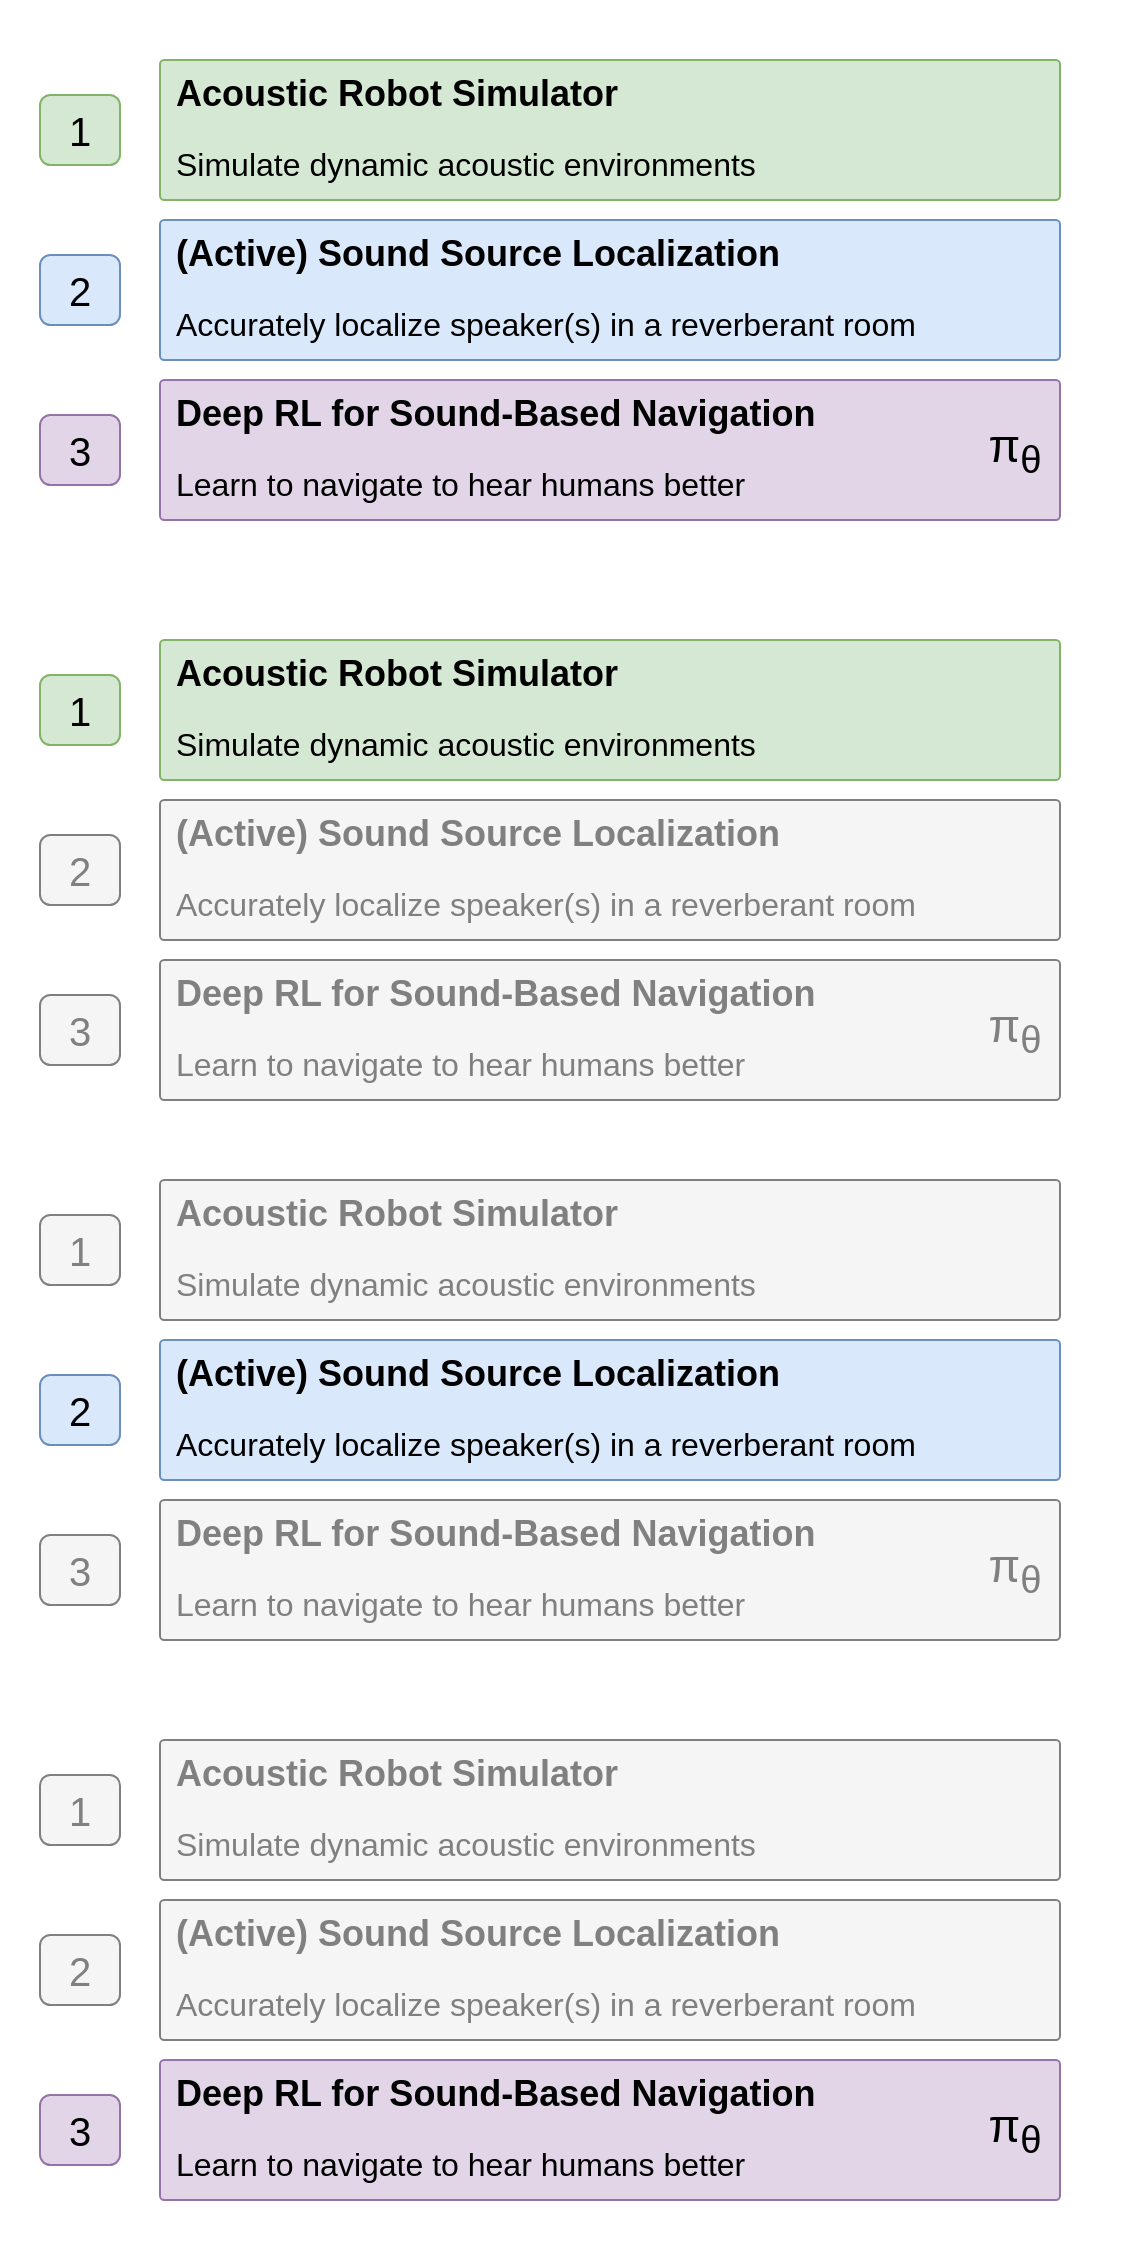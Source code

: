 <mxfile version="26.1.1">
  <diagram name="Page-1" id="_b6Gymd6a5DSMLMJoFUy">
    <mxGraphModel dx="1434" dy="968" grid="1" gridSize="10" guides="1" tooltips="1" connect="1" arrows="1" fold="1" page="1" pageScale="1" pageWidth="850" pageHeight="1100" math="0" shadow="0">
      <root>
        <mxCell id="0" />
        <mxCell id="1" parent="0" />
        <mxCell id="ln3X15agSTF2--OKg3Kk-9" value="" style="rounded=0;whiteSpace=wrap;html=1;fontColor=default;fillColor=none;strokeColor=none;" parent="1" vertex="1">
          <mxGeometry x="120" y="280" width="560" height="280" as="geometry" />
        </mxCell>
        <mxCell id="ln3X15agSTF2--OKg3Kk-1" value="&lt;b&gt;&lt;font style=&quot;font-size: 18px;&quot;&gt;Acoustic Robot Simulator&lt;br&gt;&lt;/font&gt;&lt;/b&gt;&lt;br&gt;&lt;font style=&quot;font-size: 16px;&quot;&gt;Simulate dynamic acoustic environments&lt;/font&gt;" style="rounded=1;whiteSpace=wrap;html=1;arcSize=3;align=left;verticalAlign=top;spacingTop=0;spacingLeft=6;fillColor=#d5e8d4;strokeColor=#82b366;" parent="1" vertex="1">
          <mxGeometry x="200" y="310" width="450" height="70" as="geometry" />
        </mxCell>
        <mxCell id="ln3X15agSTF2--OKg3Kk-2" value="&lt;span style=&quot;font-size: 18px;&quot;&gt;&lt;b&gt;(Active) Sound Source Localization&lt;/b&gt;&lt;/span&gt;&lt;br&gt;&lt;font style=&quot;&quot;&gt;&lt;br&gt;&lt;font style=&quot;font-size: 16px;&quot;&gt;Accurately localize speaker(s) in a reverberant room&lt;/font&gt;&lt;/font&gt;" style="rounded=1;whiteSpace=wrap;html=1;arcSize=3;align=left;verticalAlign=top;spacingTop=0;spacingLeft=6;fillColor=#dae8fc;strokeColor=#6c8ebf;" parent="1" vertex="1">
          <mxGeometry x="200" y="390" width="450" height="70" as="geometry" />
        </mxCell>
        <mxCell id="ln3X15agSTF2--OKg3Kk-3" value="&lt;span style=&quot;font-size: 18px;&quot;&gt;&lt;b&gt;Deep RL for Sound-Based Navigation&lt;/b&gt;&lt;/span&gt;&lt;br&gt;&lt;font style=&quot;&quot;&gt;&lt;br&gt;&lt;font style=&quot;font-size: 16px;&quot;&gt;Learn to navigate to hear humans better&lt;/font&gt;&lt;/font&gt;" style="rounded=1;whiteSpace=wrap;html=1;arcSize=3;align=left;verticalAlign=top;spacingTop=0;spacingLeft=6;fillColor=#e1d5e7;strokeColor=#9673a6;" parent="1" vertex="1">
          <mxGeometry x="200" y="470" width="450" height="70" as="geometry" />
        </mxCell>
        <mxCell id="ln3X15agSTF2--OKg3Kk-4" value="1" style="rounded=1;whiteSpace=wrap;html=1;fontSize=20;fillColor=#d5e8d4;strokeColor=#82b366;" parent="1" vertex="1">
          <mxGeometry x="140" y="327.5" width="40" height="35" as="geometry" />
        </mxCell>
        <mxCell id="ln3X15agSTF2--OKg3Kk-6" value="2" style="rounded=1;whiteSpace=wrap;html=1;fontSize=20;fillColor=#dae8fc;strokeColor=#6c8ebf;" parent="1" vertex="1">
          <mxGeometry x="140" y="407.5" width="40" height="35" as="geometry" />
        </mxCell>
        <mxCell id="ln3X15agSTF2--OKg3Kk-7" value="3" style="rounded=1;whiteSpace=wrap;html=1;fontSize=20;fillColor=#e1d5e7;strokeColor=#9673a6;" parent="1" vertex="1">
          <mxGeometry x="140" y="487.5" width="40" height="35" as="geometry" />
        </mxCell>
        <mxCell id="ln3X15agSTF2--OKg3Kk-8" value="&lt;span&gt;π&lt;/span&gt;&lt;sub&gt;θ&lt;/sub&gt;" style="text;html=1;align=center;verticalAlign=middle;whiteSpace=wrap;rounded=0;fontSize=23;" parent="1" vertex="1">
          <mxGeometry x="610" y="485" width="35" height="40" as="geometry" />
        </mxCell>
        <mxCell id="ln3X15agSTF2--OKg3Kk-10" value="" style="rounded=0;whiteSpace=wrap;html=1;fontColor=default;fillColor=none;strokeColor=none;" parent="1" vertex="1">
          <mxGeometry x="120" y="570" width="560" height="280" as="geometry" />
        </mxCell>
        <mxCell id="ln3X15agSTF2--OKg3Kk-11" value="&lt;b&gt;&lt;font style=&quot;font-size: 18px;&quot;&gt;Acoustic Robot Simulator&lt;br&gt;&lt;/font&gt;&lt;/b&gt;&lt;br&gt;&lt;font style=&quot;font-size: 16px;&quot;&gt;Simulate dynamic acoustic environments&lt;/font&gt;" style="rounded=1;whiteSpace=wrap;html=1;arcSize=3;align=left;verticalAlign=top;spacingTop=0;spacingLeft=6;fillColor=#d5e8d4;strokeColor=#82b366;" parent="1" vertex="1">
          <mxGeometry x="200" y="600" width="450" height="70" as="geometry" />
        </mxCell>
        <mxCell id="ln3X15agSTF2--OKg3Kk-12" value="&lt;span style=&quot;font-size: 18px;&quot;&gt;&lt;b&gt;(Active) Sound Source Localization&lt;/b&gt;&lt;/span&gt;&lt;br&gt;&lt;font style=&quot;&quot;&gt;&lt;br&gt;&lt;font style=&quot;font-size: 16px;&quot;&gt;Accurately localize speaker(s) in a reverberant room&lt;/font&gt;&lt;/font&gt;" style="rounded=1;whiteSpace=wrap;html=1;arcSize=3;align=left;verticalAlign=top;spacingTop=0;spacingLeft=6;fillColor=#f5f5f5;strokeColor=#808080;fontColor=#808080;" parent="1" vertex="1">
          <mxGeometry x="200" y="680" width="450" height="70" as="geometry" />
        </mxCell>
        <mxCell id="ln3X15agSTF2--OKg3Kk-13" value="&lt;span style=&quot;font-size: 18px;&quot;&gt;&lt;b&gt;Deep RL for Sound-Based Navigation&lt;/b&gt;&lt;/span&gt;&lt;br&gt;&lt;font style=&quot;&quot;&gt;&lt;br&gt;&lt;font style=&quot;font-size: 16px;&quot;&gt;Learn to navigate to hear humans better&lt;/font&gt;&lt;/font&gt;" style="rounded=1;whiteSpace=wrap;html=1;arcSize=3;align=left;verticalAlign=top;spacingTop=0;spacingLeft=6;fillColor=#f5f5f5;strokeColor=#808080;fontColor=#808080;" parent="1" vertex="1">
          <mxGeometry x="200" y="760" width="450" height="70" as="geometry" />
        </mxCell>
        <mxCell id="ln3X15agSTF2--OKg3Kk-14" value="1" style="rounded=1;whiteSpace=wrap;html=1;fontSize=20;fillColor=#d5e8d4;strokeColor=#82b366;" parent="1" vertex="1">
          <mxGeometry x="140" y="617.5" width="40" height="35" as="geometry" />
        </mxCell>
        <mxCell id="ln3X15agSTF2--OKg3Kk-15" value="2" style="rounded=1;whiteSpace=wrap;html=1;fontSize=20;fillColor=#f5f5f5;strokeColor=#808080;fontColor=#808080;" parent="1" vertex="1">
          <mxGeometry x="140" y="697.5" width="40" height="35" as="geometry" />
        </mxCell>
        <mxCell id="ln3X15agSTF2--OKg3Kk-16" value="3" style="rounded=1;whiteSpace=wrap;html=1;fontSize=20;fillColor=#f5f5f5;strokeColor=#808080;fontColor=#808080;" parent="1" vertex="1">
          <mxGeometry x="140" y="777.5" width="40" height="35" as="geometry" />
        </mxCell>
        <mxCell id="ln3X15agSTF2--OKg3Kk-17" value="&lt;span&gt;π&lt;/span&gt;&lt;sub&gt;θ&lt;/sub&gt;" style="text;html=1;align=center;verticalAlign=middle;whiteSpace=wrap;rounded=0;fontSize=23;fontColor=#808080;fillColor=#f5f5f5;strokeColor=none;" parent="1" vertex="1">
          <mxGeometry x="610" y="775" width="35" height="40" as="geometry" />
        </mxCell>
        <mxCell id="ln3X15agSTF2--OKg3Kk-18" value="" style="rounded=0;whiteSpace=wrap;html=1;fontColor=default;fillColor=none;strokeColor=none;" parent="1" vertex="1">
          <mxGeometry x="120" y="840" width="560" height="280" as="geometry" />
        </mxCell>
        <mxCell id="ln3X15agSTF2--OKg3Kk-19" value="&lt;b&gt;&lt;font style=&quot;font-size: 18px;&quot;&gt;Acoustic Robot Simulator&lt;br&gt;&lt;/font&gt;&lt;/b&gt;&lt;br&gt;&lt;font style=&quot;font-size: 16px;&quot;&gt;Simulate dynamic acoustic environments&lt;/font&gt;" style="rounded=1;whiteSpace=wrap;html=1;arcSize=3;align=left;verticalAlign=top;spacingTop=0;spacingLeft=6;fillColor=#f5f5f5;strokeColor=#808080;fontColor=#808080;" parent="1" vertex="1">
          <mxGeometry x="200" y="870" width="450" height="70" as="geometry" />
        </mxCell>
        <mxCell id="ln3X15agSTF2--OKg3Kk-20" value="&lt;span style=&quot;font-size: 18px;&quot;&gt;&lt;b&gt;(Active) Sound Source Localization&lt;/b&gt;&lt;/span&gt;&lt;br&gt;&lt;font style=&quot;&quot;&gt;&lt;br&gt;&lt;font style=&quot;font-size: 16px;&quot;&gt;Accurately localize speaker(s) in a reverberant room&lt;/font&gt;&lt;/font&gt;" style="rounded=1;whiteSpace=wrap;html=1;arcSize=3;align=left;verticalAlign=top;spacingTop=0;spacingLeft=6;fillColor=#dae8fc;strokeColor=#6c8ebf;" parent="1" vertex="1">
          <mxGeometry x="200" y="950" width="450" height="70" as="geometry" />
        </mxCell>
        <mxCell id="ln3X15agSTF2--OKg3Kk-21" value="&lt;span style=&quot;font-size: 18px;&quot;&gt;&lt;b&gt;Deep RL for Sound-Based Navigation&lt;/b&gt;&lt;/span&gt;&lt;br&gt;&lt;font style=&quot;&quot;&gt;&lt;br&gt;&lt;font style=&quot;font-size: 16px;&quot;&gt;Learn to navigate to hear humans better&lt;/font&gt;&lt;/font&gt;" style="rounded=1;whiteSpace=wrap;html=1;arcSize=3;align=left;verticalAlign=top;spacingTop=0;spacingLeft=6;fillColor=#f5f5f5;strokeColor=#808080;fontColor=#808080;" parent="1" vertex="1">
          <mxGeometry x="200" y="1030" width="450" height="70" as="geometry" />
        </mxCell>
        <mxCell id="ln3X15agSTF2--OKg3Kk-22" value="1" style="rounded=1;whiteSpace=wrap;html=1;fontSize=20;fillColor=#f5f5f5;strokeColor=#808080;fontColor=#808080;" parent="1" vertex="1">
          <mxGeometry x="140" y="887.5" width="40" height="35" as="geometry" />
        </mxCell>
        <mxCell id="ln3X15agSTF2--OKg3Kk-23" value="2" style="rounded=1;whiteSpace=wrap;html=1;fontSize=20;fillColor=#dae8fc;strokeColor=#6c8ebf;" parent="1" vertex="1">
          <mxGeometry x="140" y="967.5" width="40" height="35" as="geometry" />
        </mxCell>
        <mxCell id="ln3X15agSTF2--OKg3Kk-24" value="3" style="rounded=1;whiteSpace=wrap;html=1;fontSize=20;fillColor=#f5f5f5;strokeColor=#808080;fontColor=#808080;" parent="1" vertex="1">
          <mxGeometry x="140" y="1047.5" width="40" height="35" as="geometry" />
        </mxCell>
        <mxCell id="ln3X15agSTF2--OKg3Kk-25" value="&lt;span&gt;π&lt;/span&gt;&lt;sub&gt;θ&lt;/sub&gt;" style="text;html=1;align=center;verticalAlign=middle;whiteSpace=wrap;rounded=0;fontSize=23;fillColor=none;fontColor=#808080;strokeColor=none;" parent="1" vertex="1">
          <mxGeometry x="610" y="1045" width="35" height="40" as="geometry" />
        </mxCell>
        <mxCell id="ln3X15agSTF2--OKg3Kk-26" value="" style="rounded=0;whiteSpace=wrap;html=1;fontColor=default;fillColor=none;strokeColor=none;" parent="1" vertex="1">
          <mxGeometry x="120" y="1120" width="560" height="280" as="geometry" />
        </mxCell>
        <mxCell id="ln3X15agSTF2--OKg3Kk-27" value="&lt;b&gt;&lt;font style=&quot;font-size: 18px;&quot;&gt;Acoustic Robot Simulator&lt;br&gt;&lt;/font&gt;&lt;/b&gt;&lt;br&gt;&lt;font style=&quot;font-size: 16px;&quot;&gt;Simulate dynamic acoustic environments&lt;/font&gt;" style="rounded=1;whiteSpace=wrap;html=1;arcSize=3;align=left;verticalAlign=top;spacingTop=0;spacingLeft=6;fillColor=#f5f5f5;strokeColor=#808080;fontColor=#808080;" parent="1" vertex="1">
          <mxGeometry x="200" y="1150" width="450" height="70" as="geometry" />
        </mxCell>
        <mxCell id="ln3X15agSTF2--OKg3Kk-28" value="&lt;span style=&quot;font-size: 18px;&quot;&gt;&lt;b&gt;(Active) Sound Source Localization&lt;/b&gt;&lt;/span&gt;&lt;br&gt;&lt;font style=&quot;&quot;&gt;&lt;br&gt;&lt;font style=&quot;font-size: 16px;&quot;&gt;Accurately localize speaker(s) in a reverberant room&lt;/font&gt;&lt;/font&gt;" style="rounded=1;whiteSpace=wrap;html=1;arcSize=3;align=left;verticalAlign=top;spacingTop=0;spacingLeft=6;fillColor=#f5f5f5;strokeColor=#808080;fontColor=#808080;" parent="1" vertex="1">
          <mxGeometry x="200" y="1230" width="450" height="70" as="geometry" />
        </mxCell>
        <mxCell id="ln3X15agSTF2--OKg3Kk-29" value="&lt;span style=&quot;font-size: 18px;&quot;&gt;&lt;b&gt;Deep RL for Sound-Based Navigation&lt;/b&gt;&lt;/span&gt;&lt;br&gt;&lt;font style=&quot;&quot;&gt;&lt;br&gt;&lt;font style=&quot;font-size: 16px;&quot;&gt;Learn to navigate to hear humans better&lt;/font&gt;&lt;/font&gt;" style="rounded=1;whiteSpace=wrap;html=1;arcSize=3;align=left;verticalAlign=top;spacingTop=0;spacingLeft=6;fillColor=#e1d5e7;strokeColor=#9673a6;" parent="1" vertex="1">
          <mxGeometry x="200" y="1310" width="450" height="70" as="geometry" />
        </mxCell>
        <mxCell id="ln3X15agSTF2--OKg3Kk-30" value="1" style="rounded=1;whiteSpace=wrap;html=1;fontSize=20;fillColor=#f5f5f5;strokeColor=#808080;fontColor=#808080;" parent="1" vertex="1">
          <mxGeometry x="140" y="1167.5" width="40" height="35" as="geometry" />
        </mxCell>
        <mxCell id="ln3X15agSTF2--OKg3Kk-31" value="2" style="rounded=1;whiteSpace=wrap;html=1;fontSize=20;fillColor=#f5f5f5;strokeColor=#808080;fontColor=#808080;" parent="1" vertex="1">
          <mxGeometry x="140" y="1247.5" width="40" height="35" as="geometry" />
        </mxCell>
        <mxCell id="ln3X15agSTF2--OKg3Kk-32" value="3" style="rounded=1;whiteSpace=wrap;html=1;fontSize=20;fillColor=#e1d5e7;strokeColor=#9673a6;" parent="1" vertex="1">
          <mxGeometry x="140" y="1327.5" width="40" height="35" as="geometry" />
        </mxCell>
        <mxCell id="ln3X15agSTF2--OKg3Kk-33" value="&lt;span&gt;π&lt;/span&gt;&lt;sub&gt;θ&lt;/sub&gt;" style="text;html=1;align=center;verticalAlign=middle;whiteSpace=wrap;rounded=0;fontSize=23;" parent="1" vertex="1">
          <mxGeometry x="610" y="1325" width="35" height="40" as="geometry" />
        </mxCell>
      </root>
    </mxGraphModel>
  </diagram>
</mxfile>
